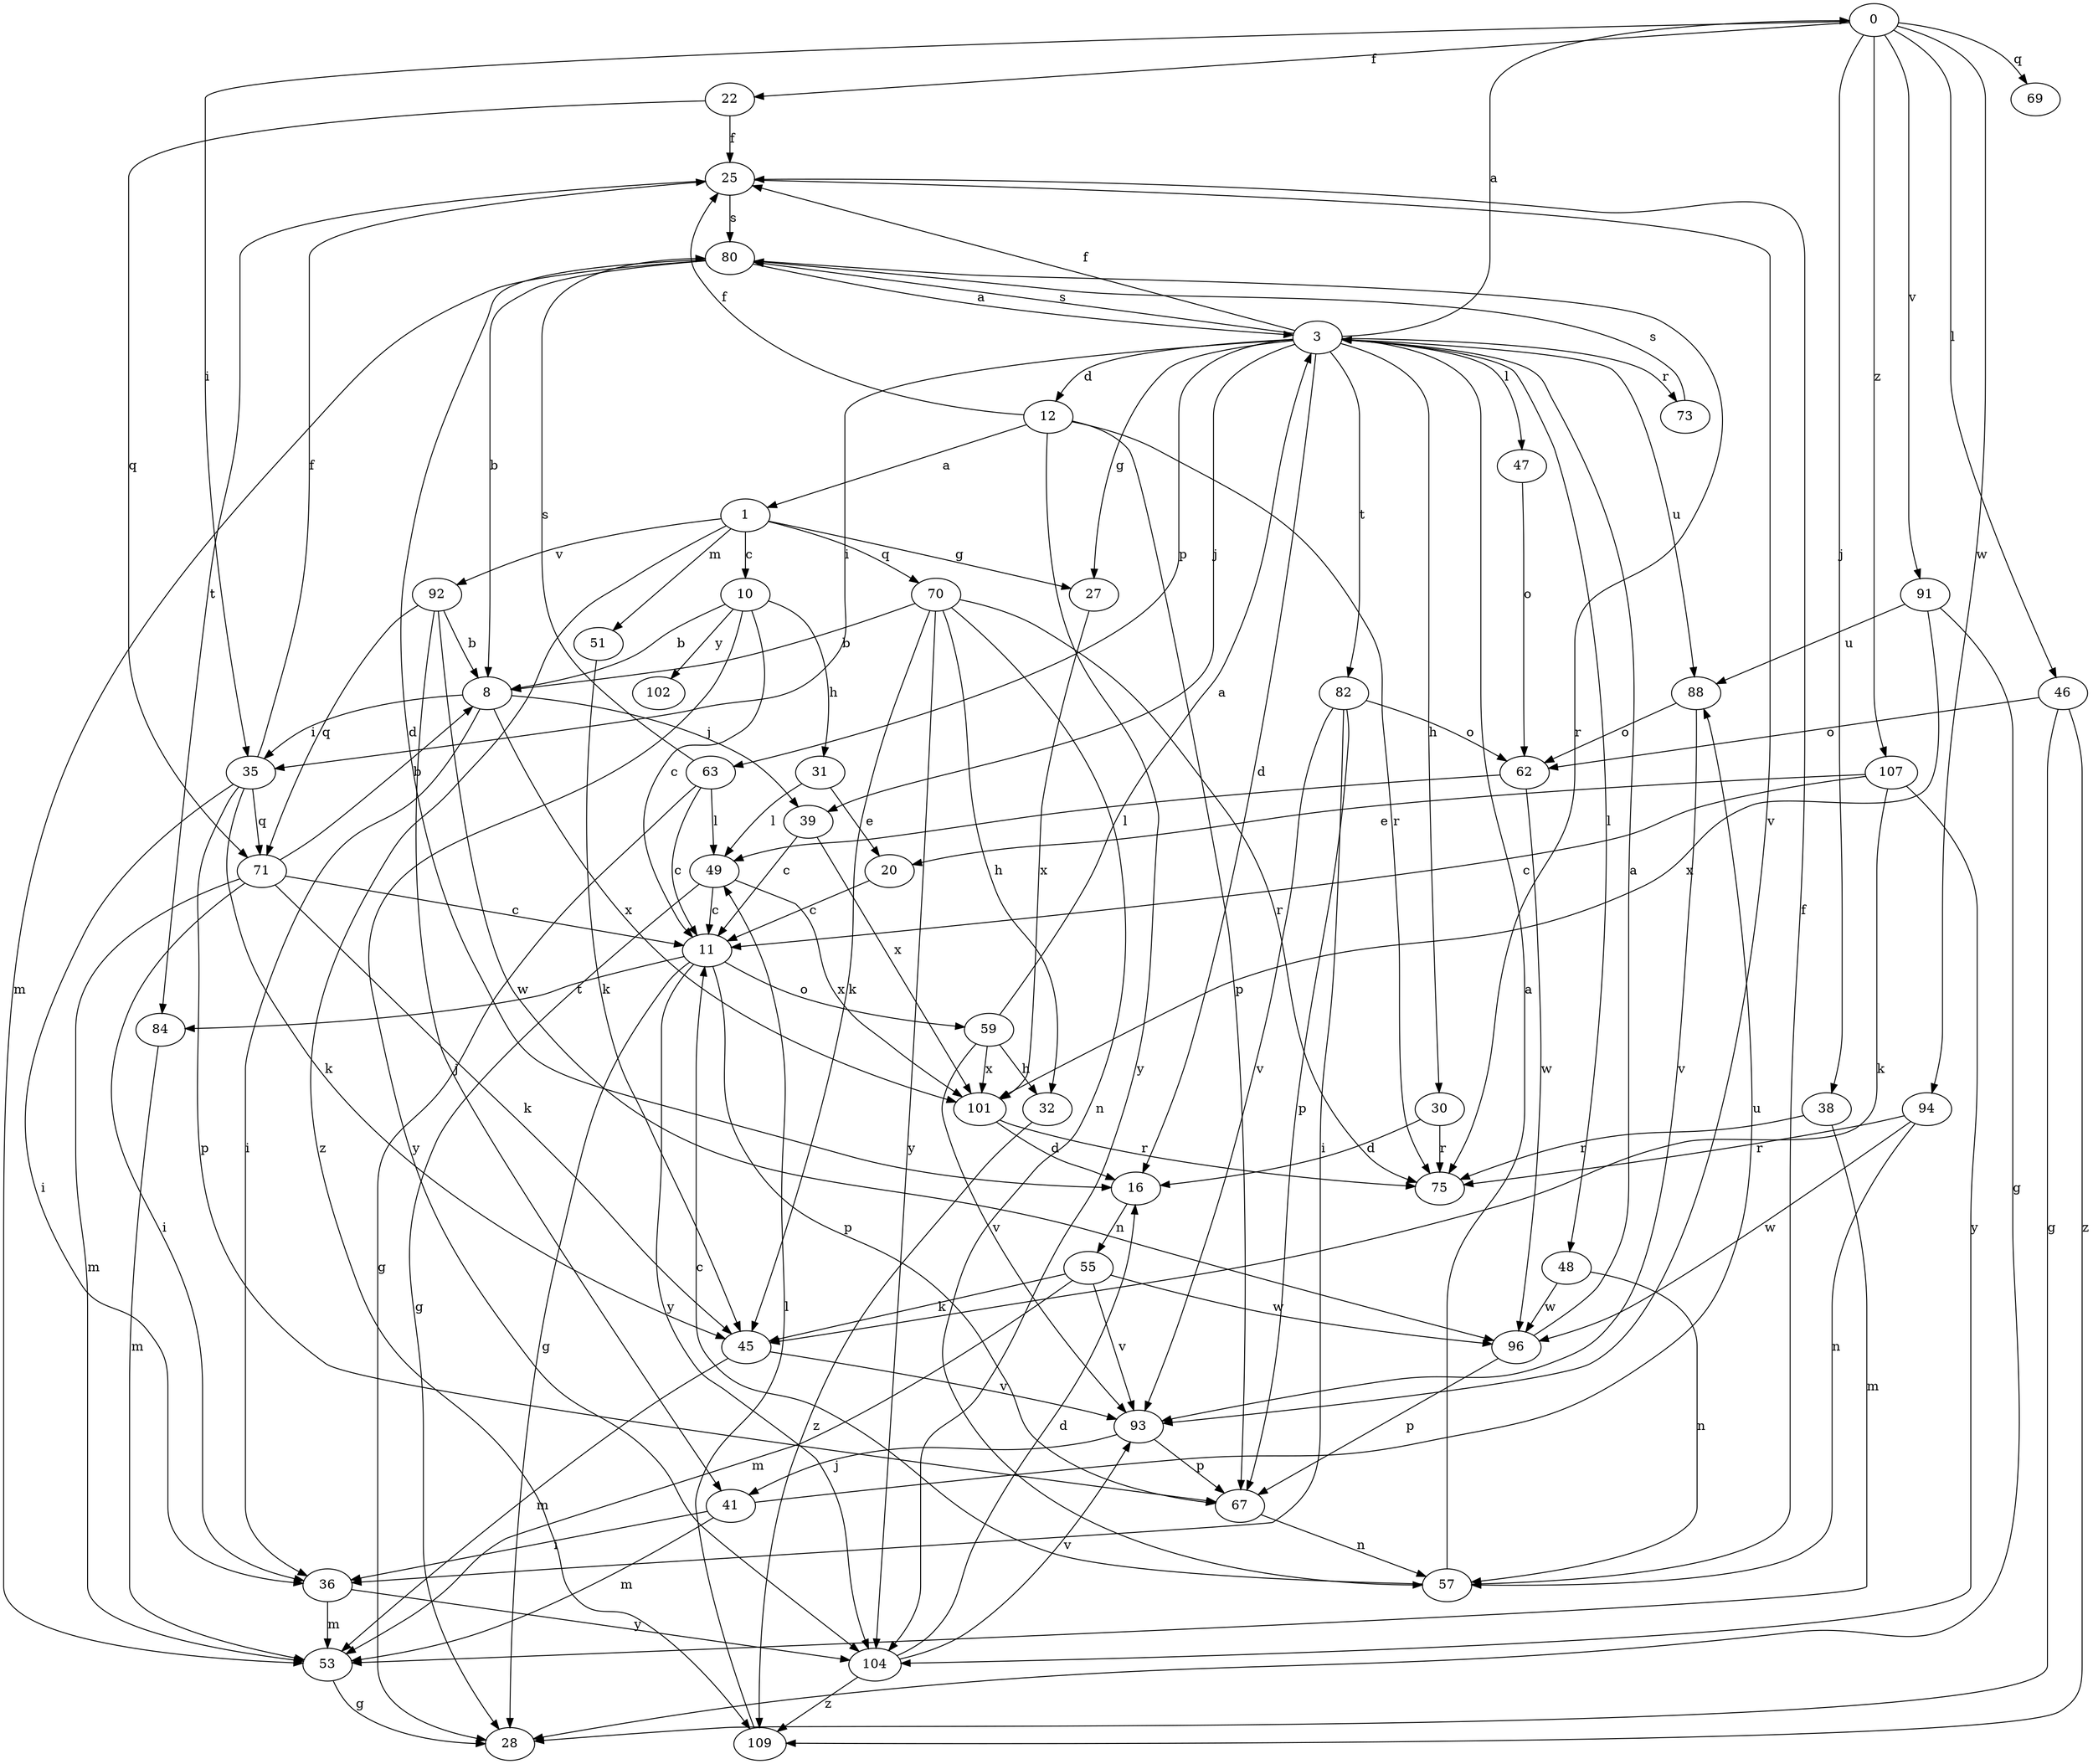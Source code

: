 strict digraph  {
0;
1;
3;
8;
10;
11;
12;
16;
20;
22;
25;
27;
28;
30;
31;
32;
35;
36;
38;
39;
41;
45;
46;
47;
48;
49;
51;
53;
55;
57;
59;
62;
63;
67;
69;
70;
71;
73;
75;
80;
82;
84;
88;
91;
92;
93;
94;
96;
101;
102;
104;
107;
109;
0 -> 22  [label=f];
0 -> 35  [label=i];
0 -> 38  [label=j];
0 -> 46  [label=l];
0 -> 69  [label=q];
0 -> 91  [label=v];
0 -> 94  [label=w];
0 -> 107  [label=z];
1 -> 10  [label=c];
1 -> 27  [label=g];
1 -> 51  [label=m];
1 -> 70  [label=q];
1 -> 92  [label=v];
1 -> 109  [label=z];
3 -> 0  [label=a];
3 -> 12  [label=d];
3 -> 16  [label=d];
3 -> 25  [label=f];
3 -> 27  [label=g];
3 -> 30  [label=h];
3 -> 35  [label=i];
3 -> 39  [label=j];
3 -> 47  [label=l];
3 -> 48  [label=l];
3 -> 63  [label=p];
3 -> 73  [label=r];
3 -> 80  [label=s];
3 -> 82  [label=t];
3 -> 88  [label=u];
8 -> 35  [label=i];
8 -> 36  [label=i];
8 -> 39  [label=j];
8 -> 101  [label=x];
10 -> 8  [label=b];
10 -> 11  [label=c];
10 -> 31  [label=h];
10 -> 102  [label=y];
10 -> 104  [label=y];
11 -> 28  [label=g];
11 -> 59  [label=o];
11 -> 67  [label=p];
11 -> 84  [label=t];
11 -> 104  [label=y];
12 -> 1  [label=a];
12 -> 25  [label=f];
12 -> 67  [label=p];
12 -> 75  [label=r];
12 -> 104  [label=y];
16 -> 55  [label=n];
20 -> 11  [label=c];
22 -> 25  [label=f];
22 -> 71  [label=q];
25 -> 80  [label=s];
25 -> 84  [label=t];
25 -> 93  [label=v];
27 -> 101  [label=x];
30 -> 16  [label=d];
30 -> 75  [label=r];
31 -> 20  [label=e];
31 -> 49  [label=l];
32 -> 109  [label=z];
35 -> 25  [label=f];
35 -> 36  [label=i];
35 -> 45  [label=k];
35 -> 67  [label=p];
35 -> 71  [label=q];
36 -> 53  [label=m];
36 -> 104  [label=y];
38 -> 53  [label=m];
38 -> 75  [label=r];
39 -> 11  [label=c];
39 -> 101  [label=x];
41 -> 36  [label=i];
41 -> 53  [label=m];
41 -> 88  [label=u];
45 -> 53  [label=m];
45 -> 93  [label=v];
46 -> 28  [label=g];
46 -> 62  [label=o];
46 -> 109  [label=z];
47 -> 62  [label=o];
48 -> 57  [label=n];
48 -> 96  [label=w];
49 -> 11  [label=c];
49 -> 28  [label=g];
49 -> 101  [label=x];
51 -> 45  [label=k];
53 -> 28  [label=g];
55 -> 45  [label=k];
55 -> 53  [label=m];
55 -> 93  [label=v];
55 -> 96  [label=w];
57 -> 3  [label=a];
57 -> 11  [label=c];
57 -> 25  [label=f];
59 -> 3  [label=a];
59 -> 32  [label=h];
59 -> 93  [label=v];
59 -> 101  [label=x];
62 -> 49  [label=l];
62 -> 96  [label=w];
63 -> 11  [label=c];
63 -> 28  [label=g];
63 -> 49  [label=l];
63 -> 80  [label=s];
67 -> 57  [label=n];
70 -> 8  [label=b];
70 -> 32  [label=h];
70 -> 45  [label=k];
70 -> 57  [label=n];
70 -> 75  [label=r];
70 -> 104  [label=y];
71 -> 8  [label=b];
71 -> 11  [label=c];
71 -> 36  [label=i];
71 -> 45  [label=k];
71 -> 53  [label=m];
73 -> 80  [label=s];
80 -> 3  [label=a];
80 -> 8  [label=b];
80 -> 16  [label=d];
80 -> 53  [label=m];
80 -> 75  [label=r];
82 -> 36  [label=i];
82 -> 62  [label=o];
82 -> 67  [label=p];
82 -> 93  [label=v];
84 -> 53  [label=m];
88 -> 62  [label=o];
88 -> 93  [label=v];
91 -> 28  [label=g];
91 -> 88  [label=u];
91 -> 101  [label=x];
92 -> 8  [label=b];
92 -> 41  [label=j];
92 -> 71  [label=q];
92 -> 96  [label=w];
93 -> 41  [label=j];
93 -> 67  [label=p];
94 -> 57  [label=n];
94 -> 75  [label=r];
94 -> 96  [label=w];
96 -> 3  [label=a];
96 -> 67  [label=p];
101 -> 16  [label=d];
101 -> 75  [label=r];
104 -> 16  [label=d];
104 -> 93  [label=v];
104 -> 109  [label=z];
107 -> 11  [label=c];
107 -> 20  [label=e];
107 -> 45  [label=k];
107 -> 104  [label=y];
109 -> 49  [label=l];
}
